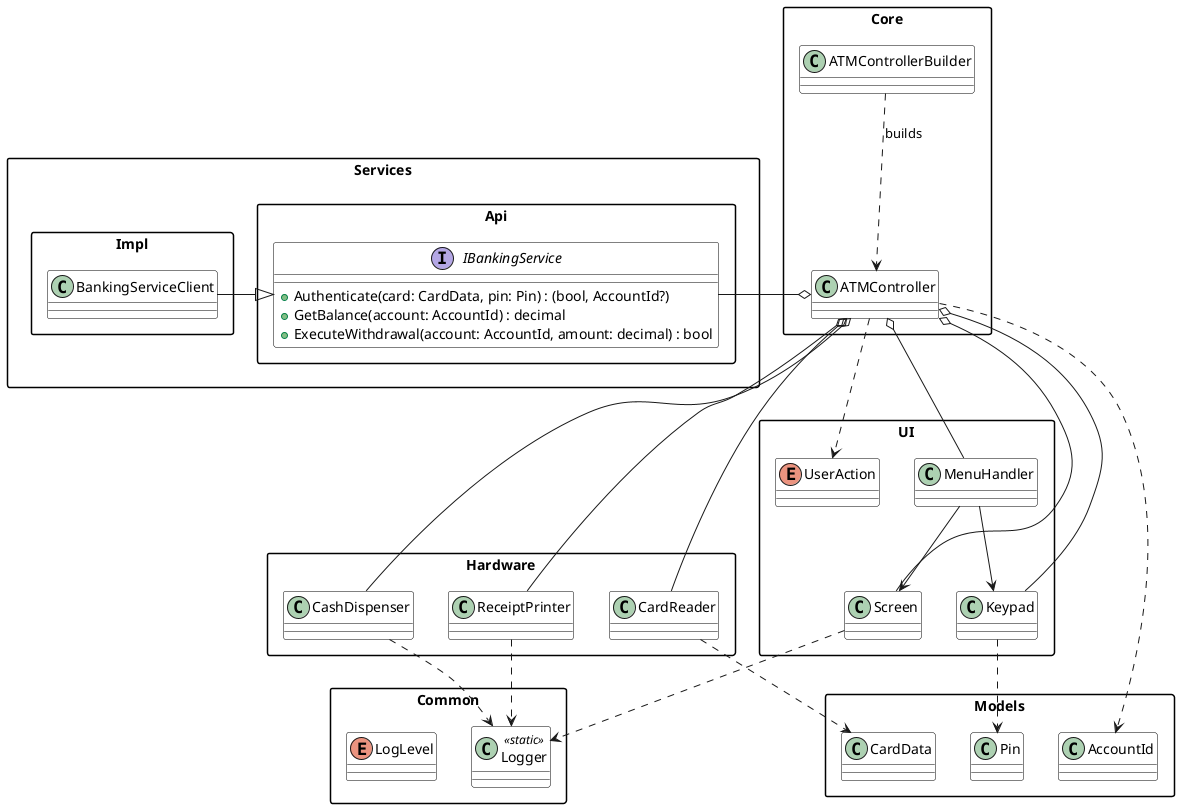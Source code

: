 @startuml
skinparam packageStyle rectangle
skinparam classBackgroundColor White
skinparam classBorderColor Black

package "Common" {
  class Logger <<static>>
  enum LogLevel
}

package "Models" {
  class CardData
  class Pin
  class AccountId
}

package "UI" {
  class Screen
  class Keypad
  class MenuHandler
  enum UserAction
}

package "Hardware" {
  class CardReader
  class CashDispenser
  class ReceiptPrinter
}

package "Services.Api" {
  interface IBankingService {
    +Authenticate(card: CardData, pin: Pin) : (bool, AccountId?)
    +GetBalance(account: AccountId) : decimal
    +ExecuteWithdrawal(account: AccountId, amount: decimal) : bool
  }
}

package "Services.Impl" {
  class BankingServiceClient
}

package "Core" {
  class ATMController
  class ATMControllerBuilder
}

BankingServiceClient -|> IBankingService

ATMController o- Screen
ATMController o- Keypad
ATMController o- CardReader
ATMController o- CashDispenser
ATMController o- IBankingService
ATMController o- MenuHandler
ATMController o- ReceiptPrinter

MenuHandler --> Screen
MenuHandler --> Keypad

ATMControllerBuilder ..> ATMController : builds

CardReader ..> CardData
Keypad ..> Pin

Screen ..> Logger
CashDispenser ..> Logger
ReceiptPrinter ..> Logger
ATMController ..> UserAction
ATMController ..> AccountId

@enduml 